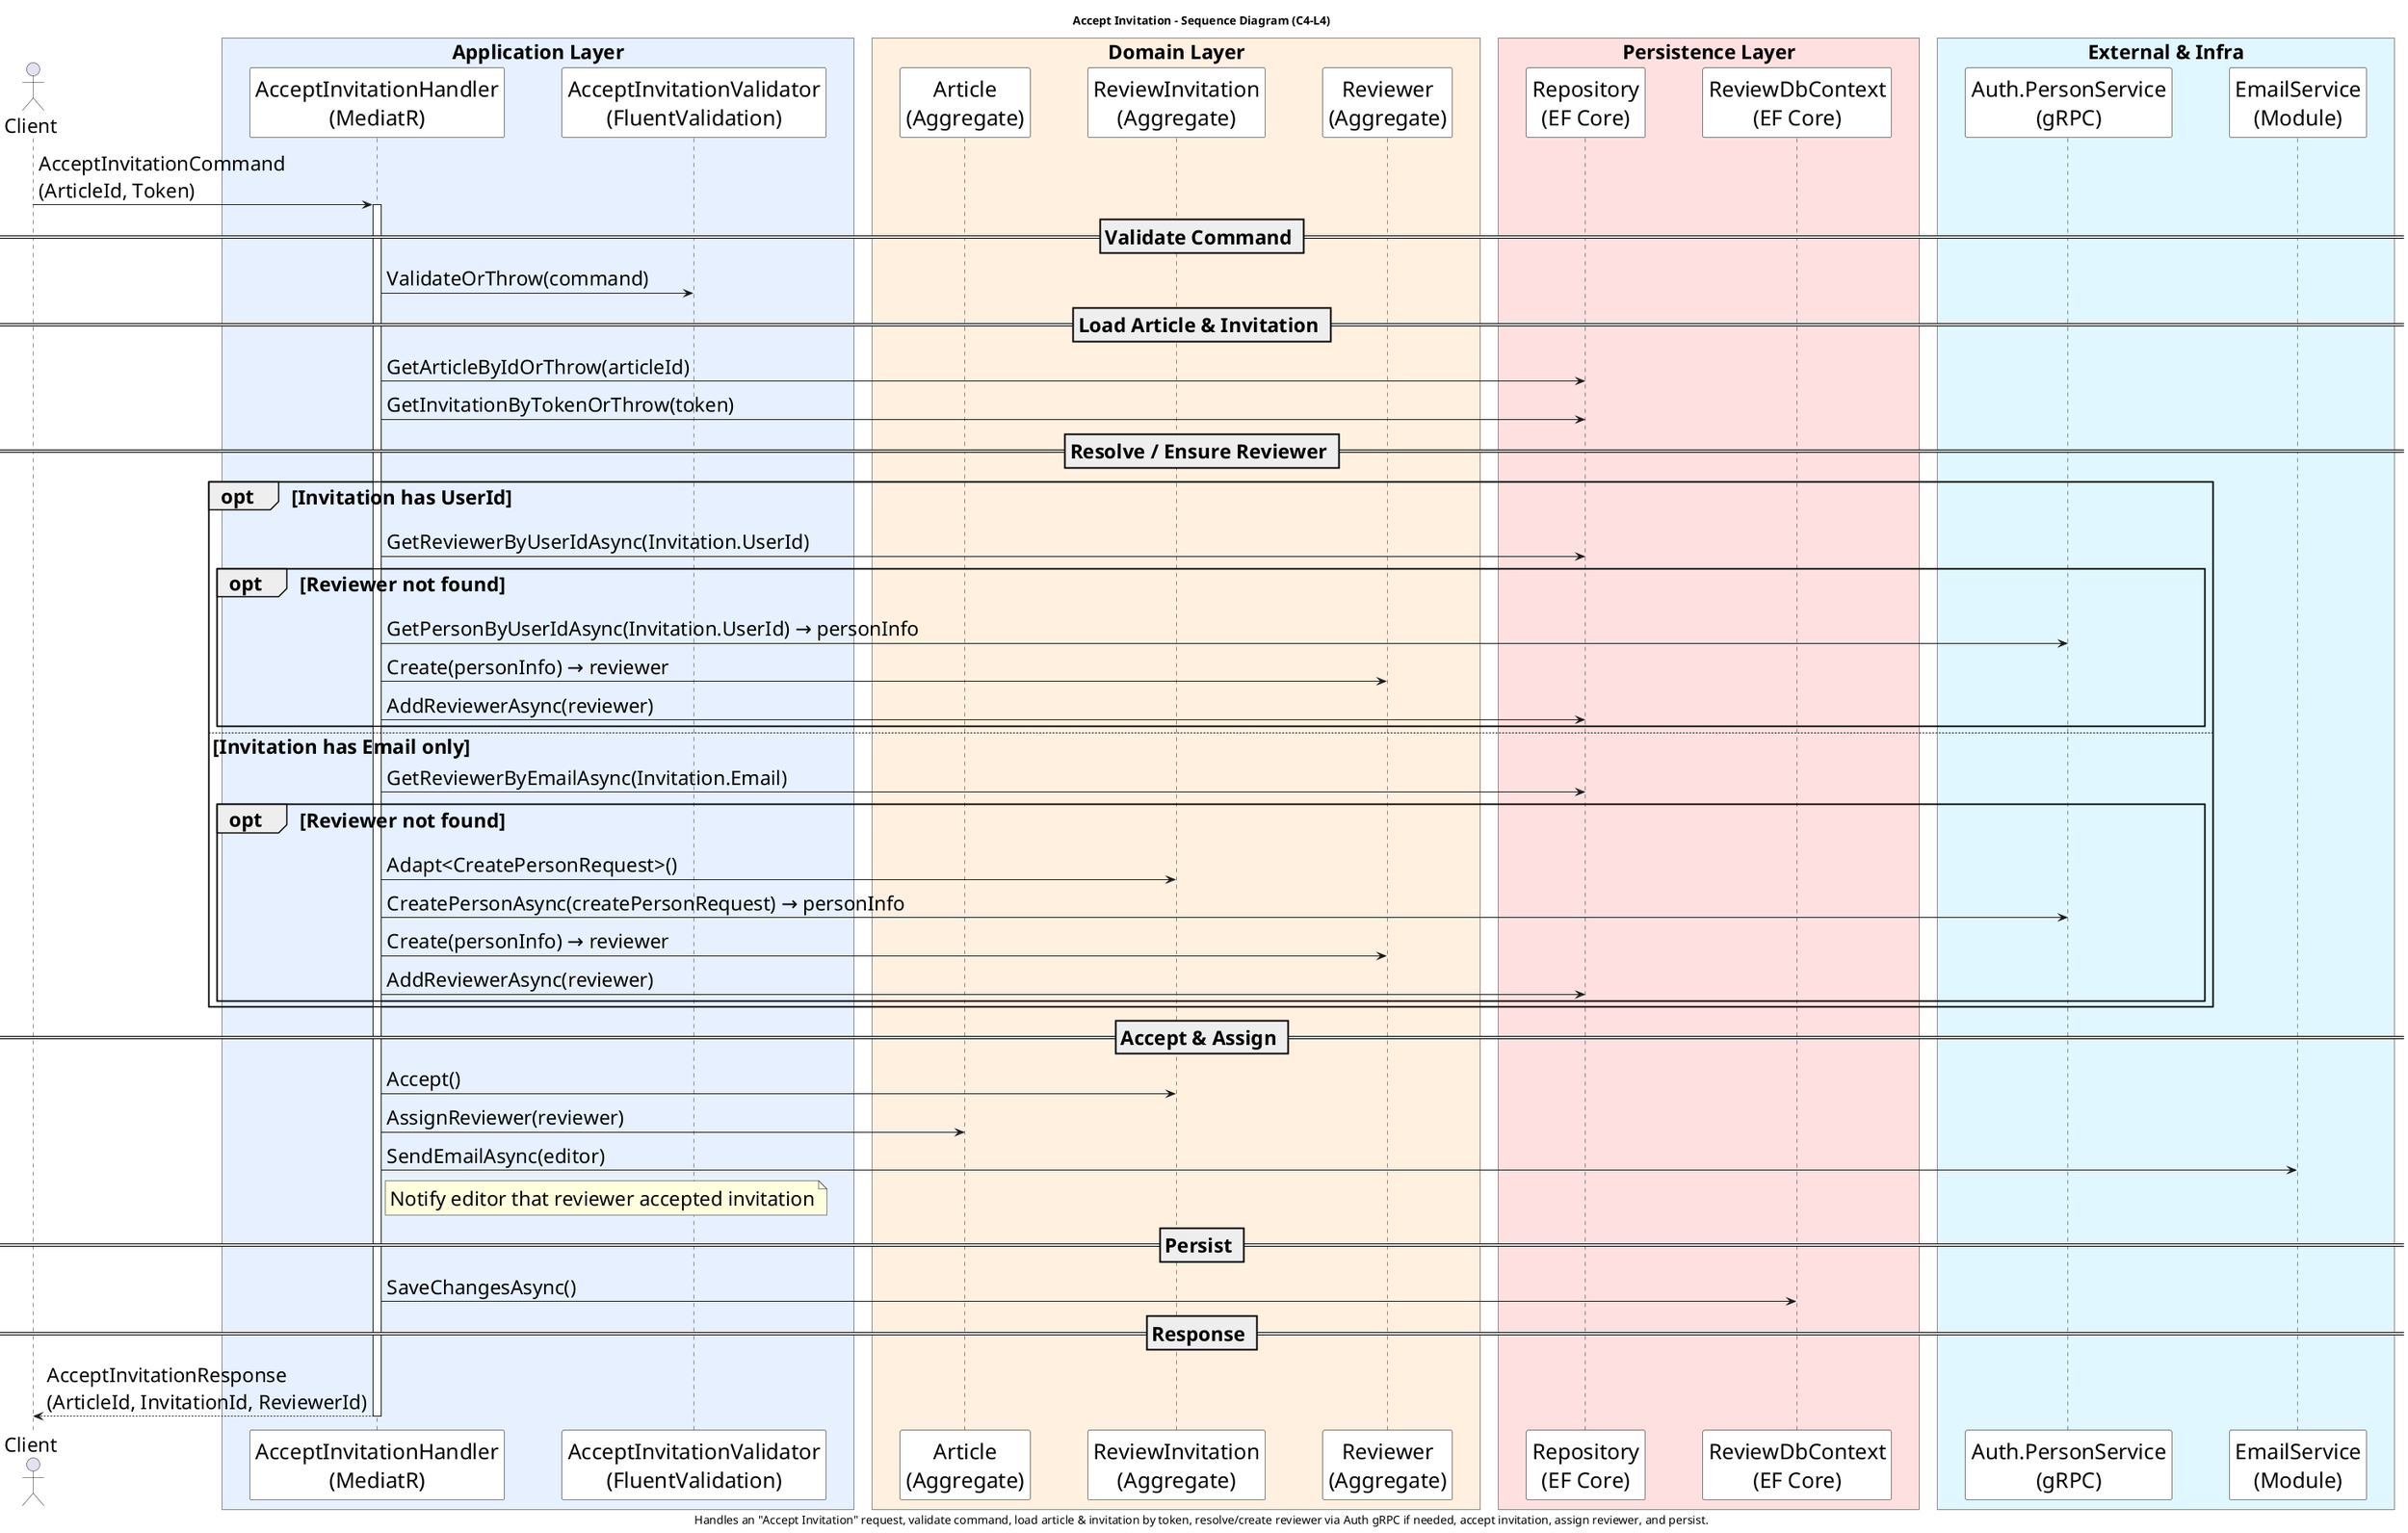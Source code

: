 @startuml
skinparam DefaultFontSize 24
skinparam participant {
  FontSize 26
  BackgroundColor White
  BorderColor Black
}
skinparam ParticipantPadding 30
skinparam BoxPadding 10
skinparam BboxBorderThickness 1
skinparam ParticipantBackgroundColor<<Service>> #F2F2F2

title Accept Invitation – Sequence Diagram (C4-L4)
caption Handles an "Accept Invitation" request, validate command, load article & invitation by token, resolve/create reviewer via Auth gRPC if needed, accept invitation, assign reviewer, and persist.

actor Client

box " Application Layer " #E6F0FF
  participant Handler as "AcceptInvitationHandler\n(MediatR)"
  participant Validator as "AcceptInvitationValidator\n(FluentValidation)"
end box

box " Domain Layer " #FFF0E0
  participant Article as "Article\n(Aggregate)"
  participant Invitation as "ReviewInvitation\n(Aggregate)"
  participant Reviewer as "Reviewer\n(Aggregate)"
end box

box " Persistence Layer " #FFE0E0
  participant Repository as "Repository\n(EF Core)"
  participant DbContext as "ReviewDbContext\n(EF Core)"
end box

box " External & Infra " #E0F7FF
  participant PersonSvc as "Auth.PersonService\n(gRPC)"
  participant EmailSvc as "EmailService\n(Module)"
end box

Client -> Handler : AcceptInvitationCommand\n(ArticleId, Token)
activate Handler

== Validate Command ==
Handler -> Validator : ValidateOrThrow(command)

== Load Article & Invitation ==
Handler -> Repository : GetArticleByIdOrThrow(articleId)
Handler -> Repository : GetInvitationByTokenOrThrow(token)

== Resolve / Ensure Reviewer ==
opt Invitation has UserId
  Handler -> Repository : GetReviewerByUserIdAsync(Invitation.UserId)
  opt Reviewer not found
    Handler -> PersonSvc : GetPersonByUserIdAsync(Invitation.UserId) → personInfo
    Handler -> Reviewer : Create(personInfo) → reviewer
    Handler -> Repository : AddReviewerAsync(reviewer)
  end
else Invitation has Email only
  Handler -> Repository : GetReviewerByEmailAsync(Invitation.Email)
  opt Reviewer not found
    Handler -> Invitation : Adapt<CreatePersonRequest>()
    Handler -> PersonSvc : CreatePersonAsync(createPersonRequest) → personInfo
    Handler -> Reviewer : Create(personInfo) → reviewer
    Handler -> Repository : AddReviewerAsync(reviewer)
  end
end

== Accept & Assign ==
Handler -> Invitation : Accept()
Handler -> Article : AssignReviewer(reviewer)
Handler -> EmailSvc : SendEmailAsync(editor)
note right of Handler
  Notify editor that reviewer accepted invitation
end note

== Persist ==
Handler -> DbContext : SaveChangesAsync()

== Response ==
Handler --> Client : AcceptInvitationResponse\n(ArticleId, InvitationId, ReviewerId)
deactivate Handler
@enduml
